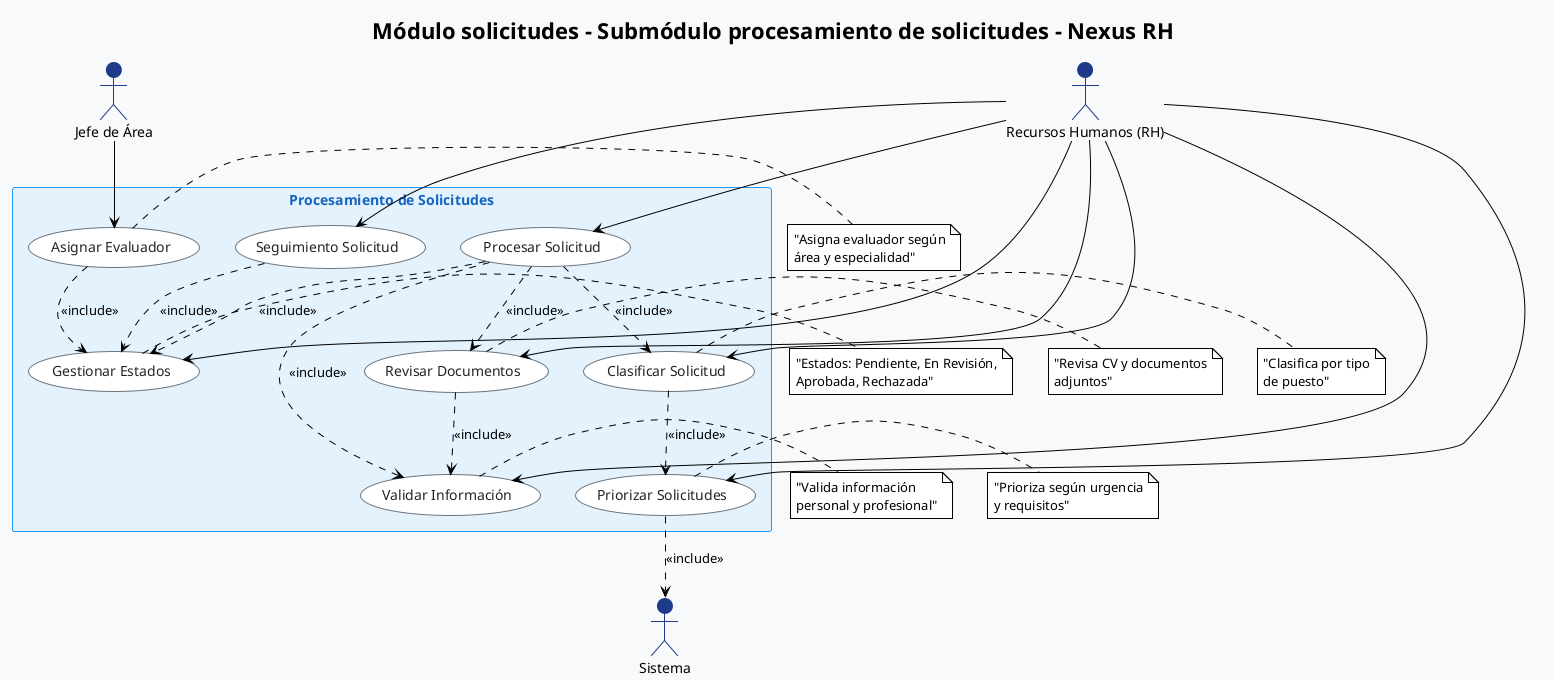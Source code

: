 @startuml "Nexus RH - Submódulo procesamiento de solicitudes"
!theme plain
skinparam backgroundColor #F8F9FA
skinparam actor {
    BackgroundColor #1e3a8a
    BorderColor #1e3a8a
    FontColor #000000
}
skinparam usecase {
    BackgroundColor #FFFFFF
    BorderColor #6c757d
    FontColor #212529
}
skinparam rectangle {
    BackgroundColor #E3F2FD
    BorderColor #2196F3
    FontColor #1565C0
}

title "Módulo solicitudes - Submódulo procesamiento de solicitudes - Nexus RH"

actor RH as "Recursos Humanos (RH)"
actor JefeArea as "Jefe de Área"
actor Sistema

rectangle "Procesamiento de Solicitudes" {
    usecase "Procesar Solicitud" as UC1
    usecase "Seguimiento Solicitud" as UC2
    usecase "Gestionar Estados" as UC3
    usecase "Asignar Evaluador" as UC4
    usecase "Revisar Documentos" as UC5
    usecase "Validar Información" as UC6
    usecase "Clasificar Solicitud" as UC7
    usecase "Priorizar Solicitudes" as UC8
}

' Relaciones de RH
RH --> UC1
RH --> UC2
RH --> UC3
RH --> UC5
RH --> UC6
RH --> UC7
RH --> UC8

' Relaciones del Jefe de Área
JefeArea --> UC4

' Relaciones internas
UC1 ..> UC3 : <<include>>
UC1 ..> UC5 : <<include>>
UC1 ..> UC6 : <<include>>
UC1 ..> UC7 : <<include>>

UC2 ..> UC3 : <<include>>

UC4 ..> UC3 : <<include>>

UC5 ..> UC6 : <<include>>

UC7 ..> UC8 : <<include>>

UC8 ..> Sistema : <<include>>

' Notas explicativas
note right of UC3 : "Estados: Pendiente, En Revisión,\nAprobada, Rechazada"
note right of UC4 : "Asigna evaluador según\nárea y especialidad"
note right of UC5 : "Revisa CV y documentos\nadjuntos"
note right of UC6 : "Valida información\npersonal y profesional"
note right of UC7 : "Clasifica por tipo\nde puesto"
note right of UC8 : "Prioriza según urgencia\ny requisitos"

@enduml 